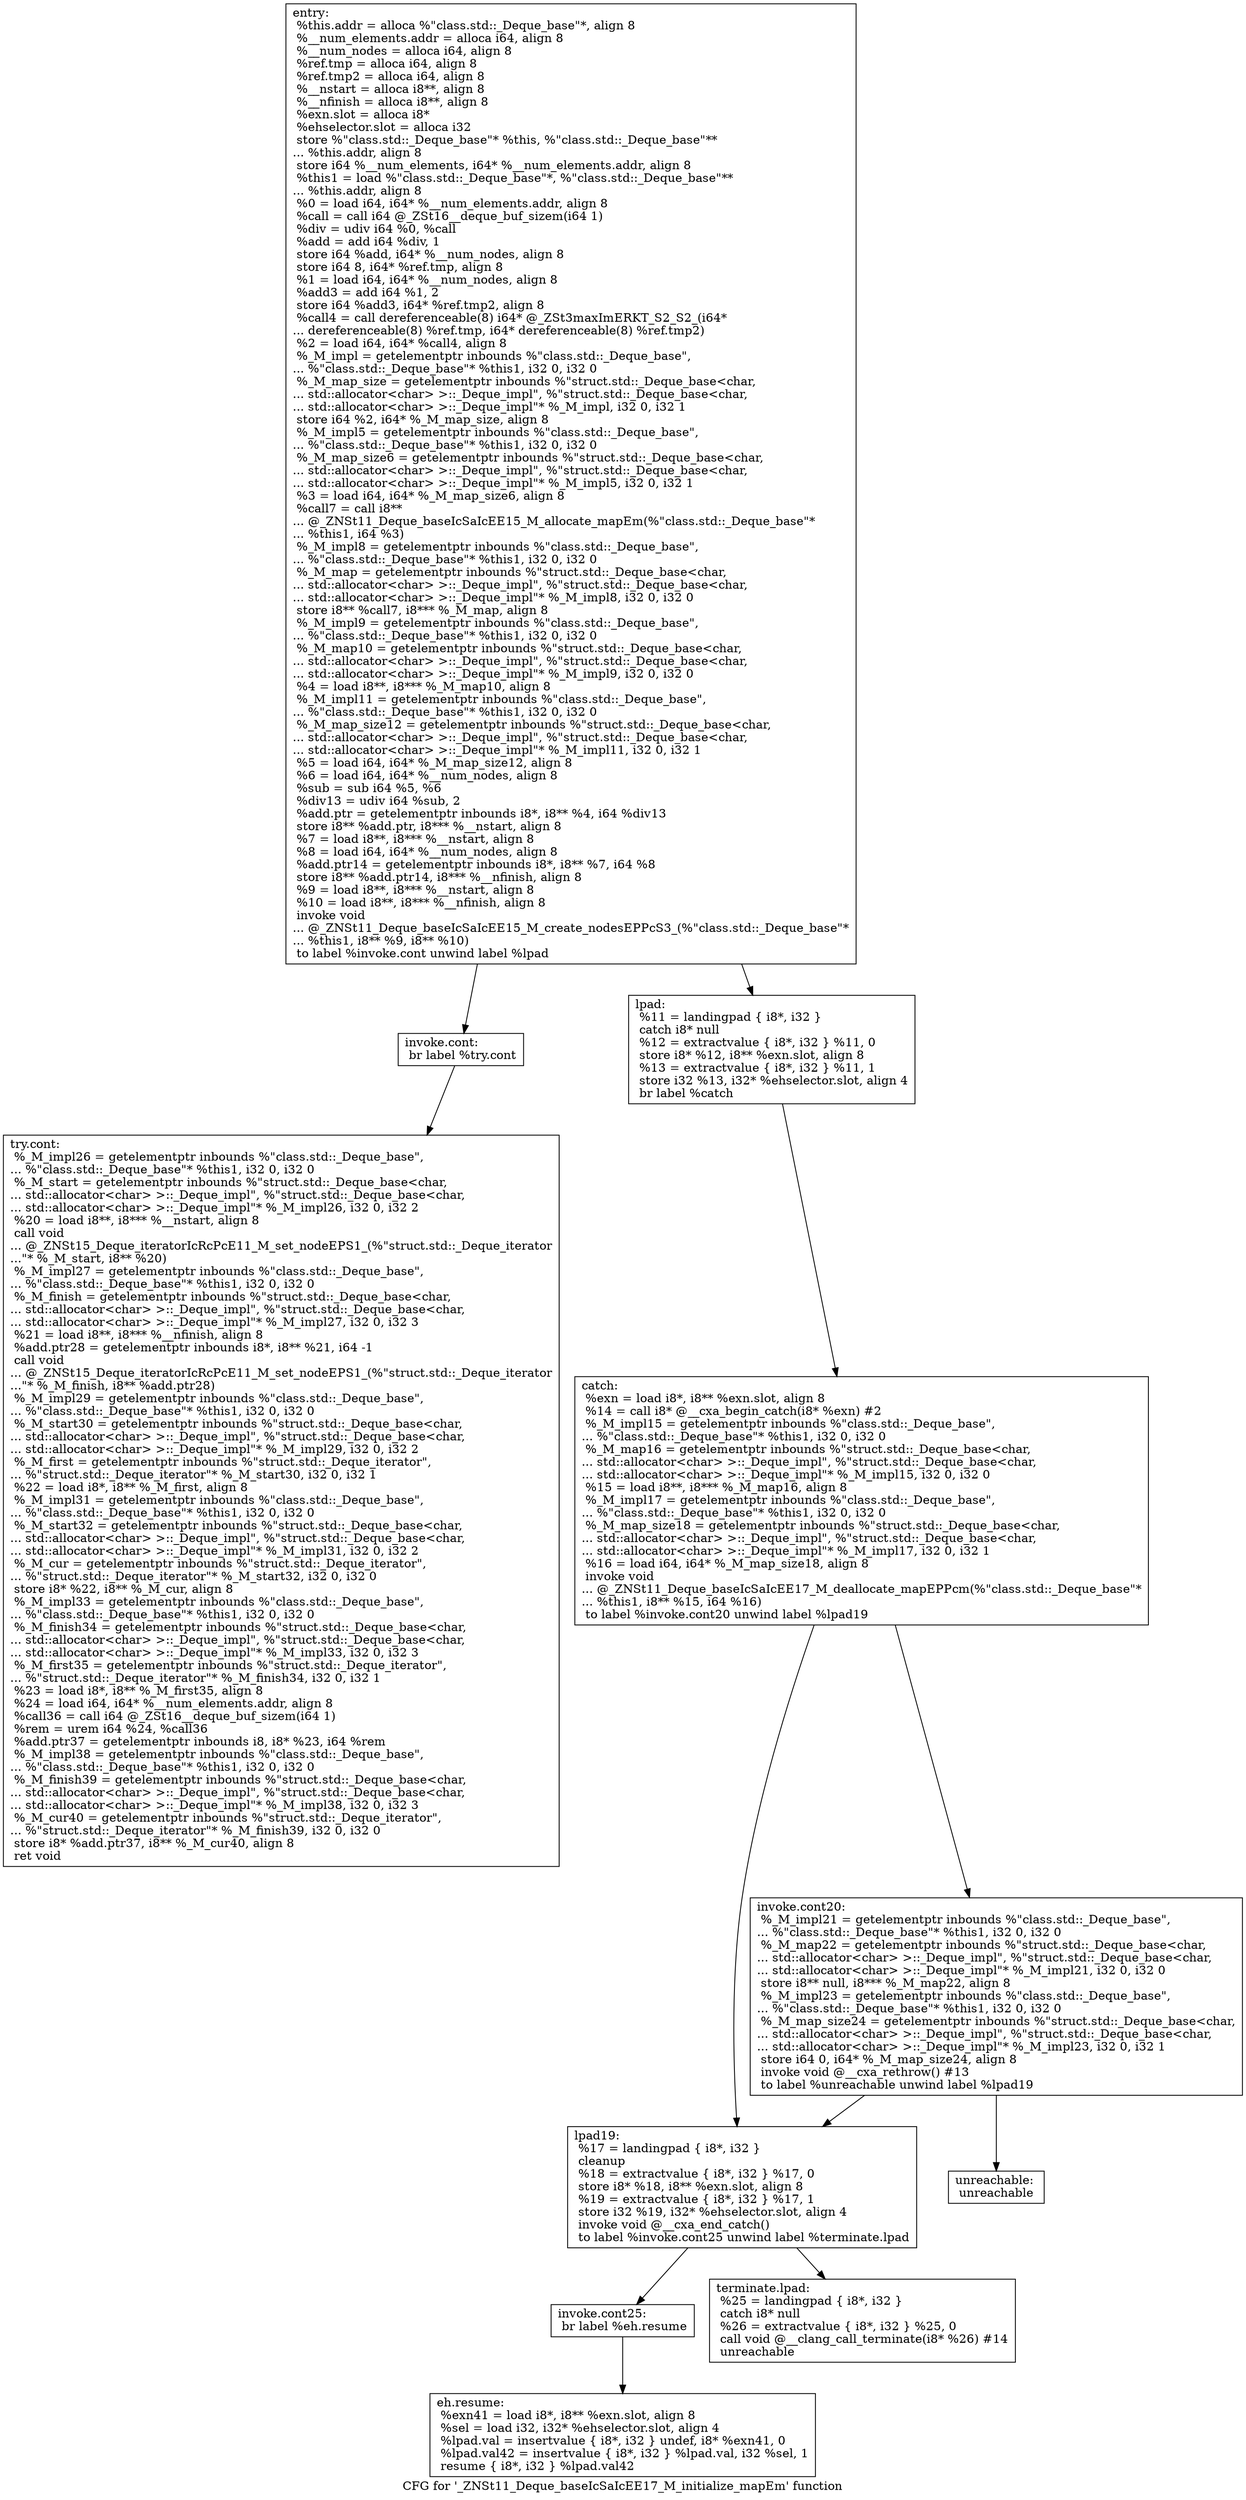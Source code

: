 digraph "CFG for '_ZNSt11_Deque_baseIcSaIcEE17_M_initialize_mapEm' function" {
	label="CFG for '_ZNSt11_Deque_baseIcSaIcEE17_M_initialize_mapEm' function";

	Node0x6b69ae0 [shape=record,label="{entry:\l  %this.addr = alloca %\"class.std::_Deque_base\"*, align 8\l  %__num_elements.addr = alloca i64, align 8\l  %__num_nodes = alloca i64, align 8\l  %ref.tmp = alloca i64, align 8\l  %ref.tmp2 = alloca i64, align 8\l  %__nstart = alloca i8**, align 8\l  %__nfinish = alloca i8**, align 8\l  %exn.slot = alloca i8*\l  %ehselector.slot = alloca i32\l  store %\"class.std::_Deque_base\"* %this, %\"class.std::_Deque_base\"**\l... %this.addr, align 8\l  store i64 %__num_elements, i64* %__num_elements.addr, align 8\l  %this1 = load %\"class.std::_Deque_base\"*, %\"class.std::_Deque_base\"**\l... %this.addr, align 8\l  %0 = load i64, i64* %__num_elements.addr, align 8\l  %call = call i64 @_ZSt16__deque_buf_sizem(i64 1)\l  %div = udiv i64 %0, %call\l  %add = add i64 %div, 1\l  store i64 %add, i64* %__num_nodes, align 8\l  store i64 8, i64* %ref.tmp, align 8\l  %1 = load i64, i64* %__num_nodes, align 8\l  %add3 = add i64 %1, 2\l  store i64 %add3, i64* %ref.tmp2, align 8\l  %call4 = call dereferenceable(8) i64* @_ZSt3maxImERKT_S2_S2_(i64*\l... dereferenceable(8) %ref.tmp, i64* dereferenceable(8) %ref.tmp2)\l  %2 = load i64, i64* %call4, align 8\l  %_M_impl = getelementptr inbounds %\"class.std::_Deque_base\",\l... %\"class.std::_Deque_base\"* %this1, i32 0, i32 0\l  %_M_map_size = getelementptr inbounds %\"struct.std::_Deque_base\<char,\l... std::allocator\<char\> \>::_Deque_impl\", %\"struct.std::_Deque_base\<char,\l... std::allocator\<char\> \>::_Deque_impl\"* %_M_impl, i32 0, i32 1\l  store i64 %2, i64* %_M_map_size, align 8\l  %_M_impl5 = getelementptr inbounds %\"class.std::_Deque_base\",\l... %\"class.std::_Deque_base\"* %this1, i32 0, i32 0\l  %_M_map_size6 = getelementptr inbounds %\"struct.std::_Deque_base\<char,\l... std::allocator\<char\> \>::_Deque_impl\", %\"struct.std::_Deque_base\<char,\l... std::allocator\<char\> \>::_Deque_impl\"* %_M_impl5, i32 0, i32 1\l  %3 = load i64, i64* %_M_map_size6, align 8\l  %call7 = call i8**\l... @_ZNSt11_Deque_baseIcSaIcEE15_M_allocate_mapEm(%\"class.std::_Deque_base\"*\l... %this1, i64 %3)\l  %_M_impl8 = getelementptr inbounds %\"class.std::_Deque_base\",\l... %\"class.std::_Deque_base\"* %this1, i32 0, i32 0\l  %_M_map = getelementptr inbounds %\"struct.std::_Deque_base\<char,\l... std::allocator\<char\> \>::_Deque_impl\", %\"struct.std::_Deque_base\<char,\l... std::allocator\<char\> \>::_Deque_impl\"* %_M_impl8, i32 0, i32 0\l  store i8** %call7, i8*** %_M_map, align 8\l  %_M_impl9 = getelementptr inbounds %\"class.std::_Deque_base\",\l... %\"class.std::_Deque_base\"* %this1, i32 0, i32 0\l  %_M_map10 = getelementptr inbounds %\"struct.std::_Deque_base\<char,\l... std::allocator\<char\> \>::_Deque_impl\", %\"struct.std::_Deque_base\<char,\l... std::allocator\<char\> \>::_Deque_impl\"* %_M_impl9, i32 0, i32 0\l  %4 = load i8**, i8*** %_M_map10, align 8\l  %_M_impl11 = getelementptr inbounds %\"class.std::_Deque_base\",\l... %\"class.std::_Deque_base\"* %this1, i32 0, i32 0\l  %_M_map_size12 = getelementptr inbounds %\"struct.std::_Deque_base\<char,\l... std::allocator\<char\> \>::_Deque_impl\", %\"struct.std::_Deque_base\<char,\l... std::allocator\<char\> \>::_Deque_impl\"* %_M_impl11, i32 0, i32 1\l  %5 = load i64, i64* %_M_map_size12, align 8\l  %6 = load i64, i64* %__num_nodes, align 8\l  %sub = sub i64 %5, %6\l  %div13 = udiv i64 %sub, 2\l  %add.ptr = getelementptr inbounds i8*, i8** %4, i64 %div13\l  store i8** %add.ptr, i8*** %__nstart, align 8\l  %7 = load i8**, i8*** %__nstart, align 8\l  %8 = load i64, i64* %__num_nodes, align 8\l  %add.ptr14 = getelementptr inbounds i8*, i8** %7, i64 %8\l  store i8** %add.ptr14, i8*** %__nfinish, align 8\l  %9 = load i8**, i8*** %__nstart, align 8\l  %10 = load i8**, i8*** %__nfinish, align 8\l  invoke void\l... @_ZNSt11_Deque_baseIcSaIcEE15_M_create_nodesEPPcS3_(%\"class.std::_Deque_base\"*\l... %this1, i8** %9, i8** %10)\l          to label %invoke.cont unwind label %lpad\l}"];
	Node0x6b69ae0 -> Node0x6b6ba10;
	Node0x6b69ae0 -> Node0x6b6c250;
	Node0x6b6ba10 [shape=record,label="{invoke.cont:                                      \l  br label %try.cont\l}"];
	Node0x6b6ba10 -> Node0x6b6c640;
	Node0x6b6c250 [shape=record,label="{lpad:                                             \l  %11 = landingpad \{ i8*, i32 \}\l          catch i8* null\l  %12 = extractvalue \{ i8*, i32 \} %11, 0\l  store i8* %12, i8** %exn.slot, align 8\l  %13 = extractvalue \{ i8*, i32 \} %11, 1\l  store i32 %13, i32* %ehselector.slot, align 4\l  br label %catch\l}"];
	Node0x6b6c250 -> Node0x6b6c920;
	Node0x6b6c920 [shape=record,label="{catch:                                            \l  %exn = load i8*, i8** %exn.slot, align 8\l  %14 = call i8* @__cxa_begin_catch(i8* %exn) #2\l  %_M_impl15 = getelementptr inbounds %\"class.std::_Deque_base\",\l... %\"class.std::_Deque_base\"* %this1, i32 0, i32 0\l  %_M_map16 = getelementptr inbounds %\"struct.std::_Deque_base\<char,\l... std::allocator\<char\> \>::_Deque_impl\", %\"struct.std::_Deque_base\<char,\l... std::allocator\<char\> \>::_Deque_impl\"* %_M_impl15, i32 0, i32 0\l  %15 = load i8**, i8*** %_M_map16, align 8\l  %_M_impl17 = getelementptr inbounds %\"class.std::_Deque_base\",\l... %\"class.std::_Deque_base\"* %this1, i32 0, i32 0\l  %_M_map_size18 = getelementptr inbounds %\"struct.std::_Deque_base\<char,\l... std::allocator\<char\> \>::_Deque_impl\", %\"struct.std::_Deque_base\<char,\l... std::allocator\<char\> \>::_Deque_impl\"* %_M_impl17, i32 0, i32 1\l  %16 = load i64, i64* %_M_map_size18, align 8\l  invoke void\l... @_ZNSt11_Deque_baseIcSaIcEE17_M_deallocate_mapEPPcm(%\"class.std::_Deque_base\"*\l... %this1, i8** %15, i64 %16)\l          to label %invoke.cont20 unwind label %lpad19\l}"];
	Node0x6b6c920 -> Node0x6b6bf90;
	Node0x6b6c920 -> Node0x6b6d080;
	Node0x6b6bf90 [shape=record,label="{invoke.cont20:                                    \l  %_M_impl21 = getelementptr inbounds %\"class.std::_Deque_base\",\l... %\"class.std::_Deque_base\"* %this1, i32 0, i32 0\l  %_M_map22 = getelementptr inbounds %\"struct.std::_Deque_base\<char,\l... std::allocator\<char\> \>::_Deque_impl\", %\"struct.std::_Deque_base\<char,\l... std::allocator\<char\> \>::_Deque_impl\"* %_M_impl21, i32 0, i32 0\l  store i8** null, i8*** %_M_map22, align 8\l  %_M_impl23 = getelementptr inbounds %\"class.std::_Deque_base\",\l... %\"class.std::_Deque_base\"* %this1, i32 0, i32 0\l  %_M_map_size24 = getelementptr inbounds %\"struct.std::_Deque_base\<char,\l... std::allocator\<char\> \>::_Deque_impl\", %\"struct.std::_Deque_base\<char,\l... std::allocator\<char\> \>::_Deque_impl\"* %_M_impl23, i32 0, i32 1\l  store i64 0, i64* %_M_map_size24, align 8\l  invoke void @__cxa_rethrow() #13\l          to label %unreachable unwind label %lpad19\l}"];
	Node0x6b6bf90 -> Node0x6b6e860;
	Node0x6b6bf90 -> Node0x6b6d080;
	Node0x6b6d080 [shape=record,label="{lpad19:                                           \l  %17 = landingpad \{ i8*, i32 \}\l          cleanup\l  %18 = extractvalue \{ i8*, i32 \} %17, 0\l  store i8* %18, i8** %exn.slot, align 8\l  %19 = extractvalue \{ i8*, i32 \} %17, 1\l  store i32 %19, i32* %ehselector.slot, align 4\l  invoke void @__cxa_end_catch()\l          to label %invoke.cont25 unwind label %terminate.lpad\l}"];
	Node0x6b6d080 -> Node0x6b6f070;
	Node0x6b6d080 -> Node0x6b6f0c0;
	Node0x6b6f070 [shape=record,label="{invoke.cont25:                                    \l  br label %eh.resume\l}"];
	Node0x6b6f070 -> Node0x6b6f3e0;
	Node0x6b6c640 [shape=record,label="{try.cont:                                         \l  %_M_impl26 = getelementptr inbounds %\"class.std::_Deque_base\",\l... %\"class.std::_Deque_base\"* %this1, i32 0, i32 0\l  %_M_start = getelementptr inbounds %\"struct.std::_Deque_base\<char,\l... std::allocator\<char\> \>::_Deque_impl\", %\"struct.std::_Deque_base\<char,\l... std::allocator\<char\> \>::_Deque_impl\"* %_M_impl26, i32 0, i32 2\l  %20 = load i8**, i8*** %__nstart, align 8\l  call void\l... @_ZNSt15_Deque_iteratorIcRcPcE11_M_set_nodeEPS1_(%\"struct.std::_Deque_iterator\l...\"* %_M_start, i8** %20)\l  %_M_impl27 = getelementptr inbounds %\"class.std::_Deque_base\",\l... %\"class.std::_Deque_base\"* %this1, i32 0, i32 0\l  %_M_finish = getelementptr inbounds %\"struct.std::_Deque_base\<char,\l... std::allocator\<char\> \>::_Deque_impl\", %\"struct.std::_Deque_base\<char,\l... std::allocator\<char\> \>::_Deque_impl\"* %_M_impl27, i32 0, i32 3\l  %21 = load i8**, i8*** %__nfinish, align 8\l  %add.ptr28 = getelementptr inbounds i8*, i8** %21, i64 -1\l  call void\l... @_ZNSt15_Deque_iteratorIcRcPcE11_M_set_nodeEPS1_(%\"struct.std::_Deque_iterator\l...\"* %_M_finish, i8** %add.ptr28)\l  %_M_impl29 = getelementptr inbounds %\"class.std::_Deque_base\",\l... %\"class.std::_Deque_base\"* %this1, i32 0, i32 0\l  %_M_start30 = getelementptr inbounds %\"struct.std::_Deque_base\<char,\l... std::allocator\<char\> \>::_Deque_impl\", %\"struct.std::_Deque_base\<char,\l... std::allocator\<char\> \>::_Deque_impl\"* %_M_impl29, i32 0, i32 2\l  %_M_first = getelementptr inbounds %\"struct.std::_Deque_iterator\",\l... %\"struct.std::_Deque_iterator\"* %_M_start30, i32 0, i32 1\l  %22 = load i8*, i8** %_M_first, align 8\l  %_M_impl31 = getelementptr inbounds %\"class.std::_Deque_base\",\l... %\"class.std::_Deque_base\"* %this1, i32 0, i32 0\l  %_M_start32 = getelementptr inbounds %\"struct.std::_Deque_base\<char,\l... std::allocator\<char\> \>::_Deque_impl\", %\"struct.std::_Deque_base\<char,\l... std::allocator\<char\> \>::_Deque_impl\"* %_M_impl31, i32 0, i32 2\l  %_M_cur = getelementptr inbounds %\"struct.std::_Deque_iterator\",\l... %\"struct.std::_Deque_iterator\"* %_M_start32, i32 0, i32 0\l  store i8* %22, i8** %_M_cur, align 8\l  %_M_impl33 = getelementptr inbounds %\"class.std::_Deque_base\",\l... %\"class.std::_Deque_base\"* %this1, i32 0, i32 0\l  %_M_finish34 = getelementptr inbounds %\"struct.std::_Deque_base\<char,\l... std::allocator\<char\> \>::_Deque_impl\", %\"struct.std::_Deque_base\<char,\l... std::allocator\<char\> \>::_Deque_impl\"* %_M_impl33, i32 0, i32 3\l  %_M_first35 = getelementptr inbounds %\"struct.std::_Deque_iterator\",\l... %\"struct.std::_Deque_iterator\"* %_M_finish34, i32 0, i32 1\l  %23 = load i8*, i8** %_M_first35, align 8\l  %24 = load i64, i64* %__num_elements.addr, align 8\l  %call36 = call i64 @_ZSt16__deque_buf_sizem(i64 1)\l  %rem = urem i64 %24, %call36\l  %add.ptr37 = getelementptr inbounds i8, i8* %23, i64 %rem\l  %_M_impl38 = getelementptr inbounds %\"class.std::_Deque_base\",\l... %\"class.std::_Deque_base\"* %this1, i32 0, i32 0\l  %_M_finish39 = getelementptr inbounds %\"struct.std::_Deque_base\<char,\l... std::allocator\<char\> \>::_Deque_impl\", %\"struct.std::_Deque_base\<char,\l... std::allocator\<char\> \>::_Deque_impl\"* %_M_impl38, i32 0, i32 3\l  %_M_cur40 = getelementptr inbounds %\"struct.std::_Deque_iterator\",\l... %\"struct.std::_Deque_iterator\"* %_M_finish39, i32 0, i32 0\l  store i8* %add.ptr37, i8** %_M_cur40, align 8\l  ret void\l}"];
	Node0x6b6f3e0 [shape=record,label="{eh.resume:                                        \l  %exn41 = load i8*, i8** %exn.slot, align 8\l  %sel = load i32, i32* %ehselector.slot, align 4\l  %lpad.val = insertvalue \{ i8*, i32 \} undef, i8* %exn41, 0\l  %lpad.val42 = insertvalue \{ i8*, i32 \} %lpad.val, i32 %sel, 1\l  resume \{ i8*, i32 \} %lpad.val42\l}"];
	Node0x6b6f0c0 [shape=record,label="{terminate.lpad:                                   \l  %25 = landingpad \{ i8*, i32 \}\l          catch i8* null\l  %26 = extractvalue \{ i8*, i32 \} %25, 0\l  call void @__clang_call_terminate(i8* %26) #14\l  unreachable\l}"];
	Node0x6b6e860 [shape=record,label="{unreachable:                                      \l  unreachable\l}"];
}

